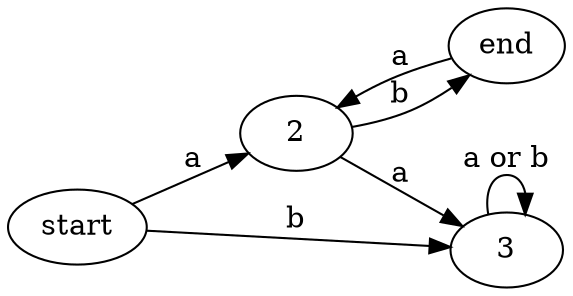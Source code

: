 
digraph G{
    rankdir=LR
    1->2[label="a"]
    1->3[label="b"]
    2->3[label="a"]
    2->4[label="b"]
    3->3[label="a or b"]
    4->2[label="a"]
    1[label="start"]
    4[label="end"]
}
